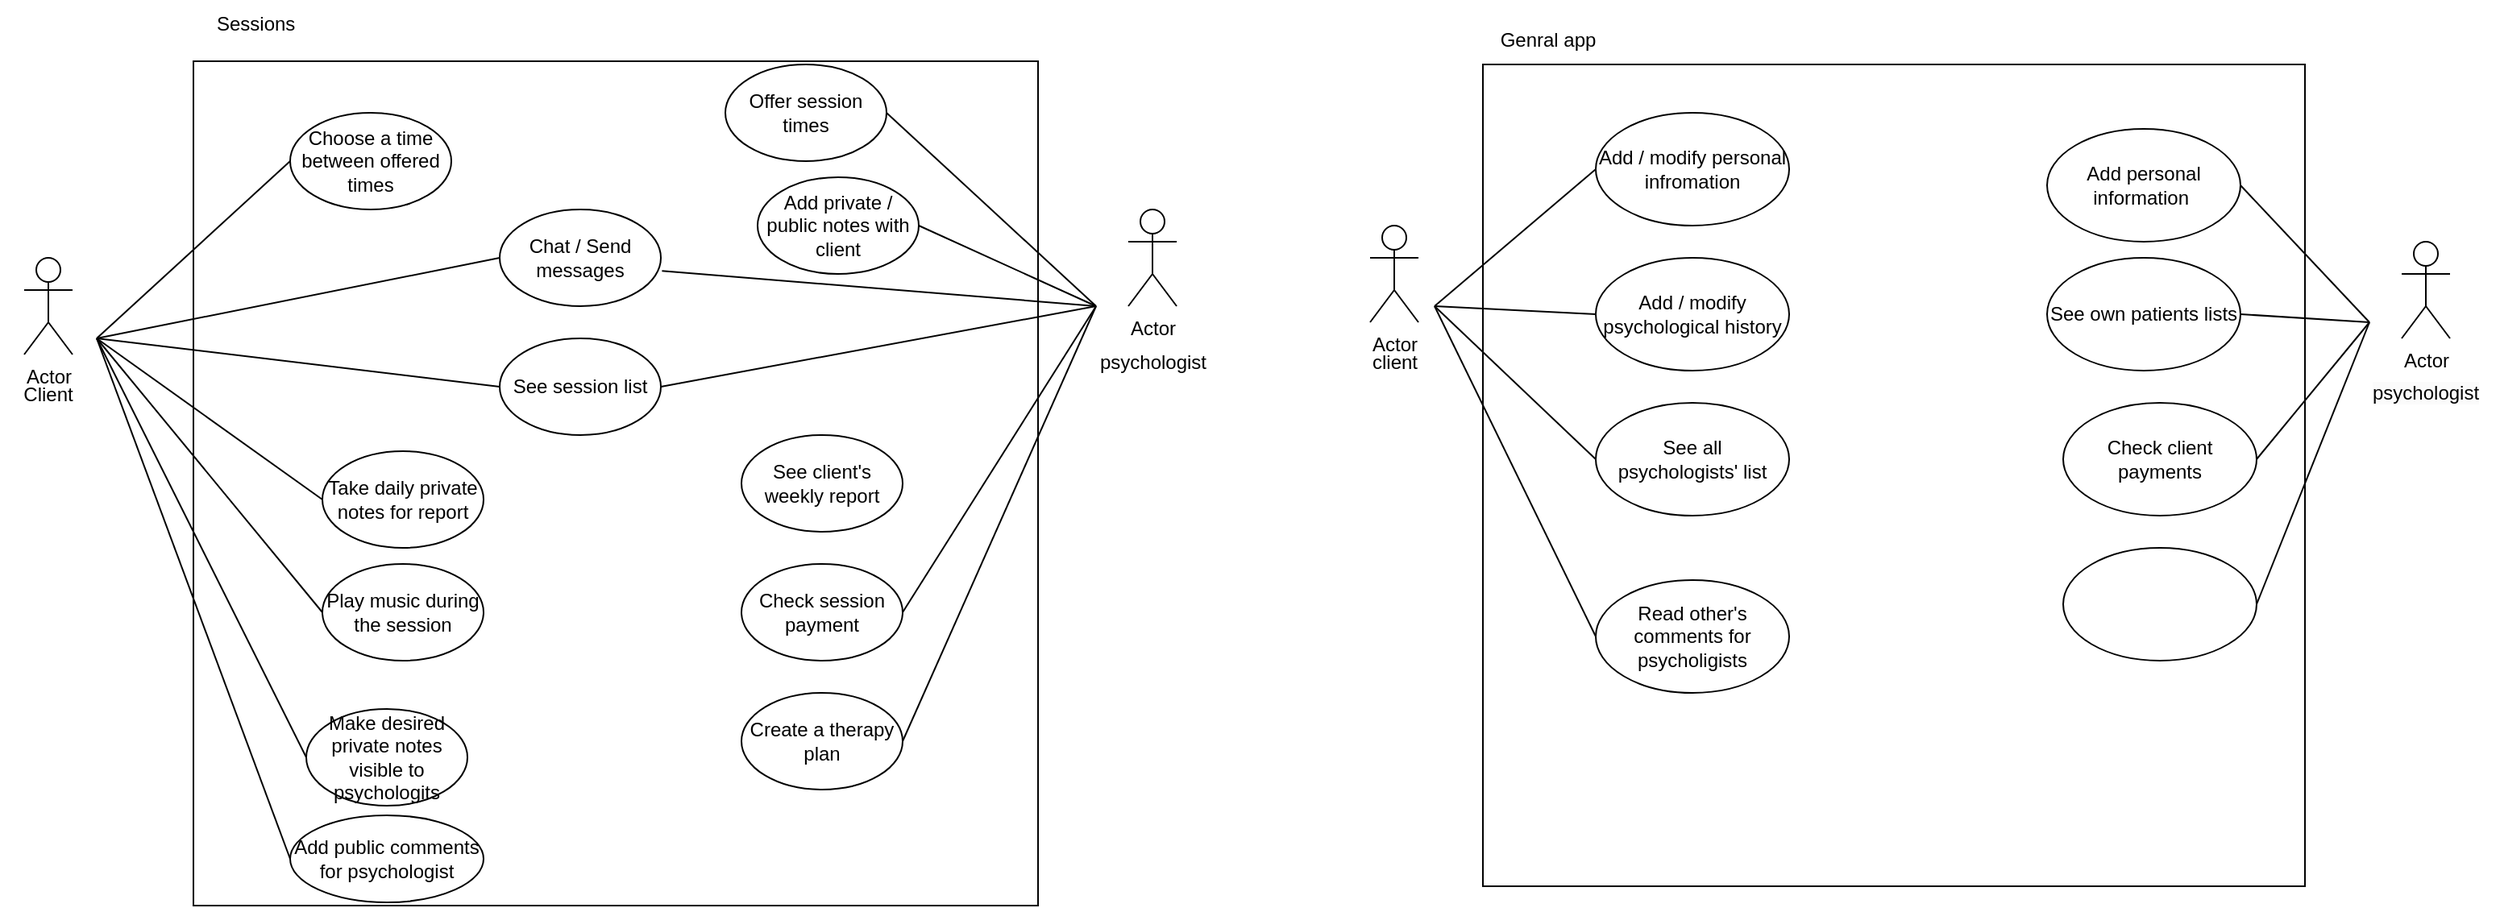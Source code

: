 <mxfile version="24.8.8">
  <diagram name="Page-1" id="b5b7bab2-c9e2-2cf4-8b2a-24fd1a2a6d21">
    <mxGraphModel dx="1122" dy="1921" grid="1" gridSize="10" guides="1" tooltips="1" connect="1" arrows="1" fold="1" page="1" pageScale="1" pageWidth="827" pageHeight="1169" background="none" math="0" shadow="0">
      <root>
        <mxCell id="0" />
        <mxCell id="1" parent="0" />
        <mxCell id="3qdfxk0Ov2vLYJv6HYns-1" value="Actor" style="shape=umlActor;verticalLabelPosition=bottom;verticalAlign=top;html=1;outlineConnect=0;" vertex="1" parent="1">
          <mxGeometry x="105" y="-1000" width="30" height="60" as="geometry" />
        </mxCell>
        <mxCell id="3qdfxk0Ov2vLYJv6HYns-5" value="&lt;span style=&quot;color: rgba(0, 0, 0, 0); font-family: monospace; font-size: 0px; text-align: start; text-wrap-mode: nowrap;&quot;&gt;%3CmxGraphModel%3E%3Croot%3E%3CmxCell%20id%3D%220%22%2F%3E%3CmxCell%20id%3D%221%22%20parent%3D%220%22%2F%3E%3CmxCell%20id%3D%222%22%20value%3D%22%22%20style%3D%22ellipse%3BwhiteSpace%3Dwrap%3Bhtml%3D1%3BfillColor%3Dnone%3B%22%20vertex%3D%221%22%20parent%3D%221%22%3E%3CmxGeometry%20x%3D%22270%22%20y%3D%22-810%22%20width%3D%22100%22%20height%3D%2260%22%20as%3D%22geometry%22%2F%3E%3C%2FmxCell%3E%3C%2Froot%3E%3C%2FmxGraphModel%3E&lt;/span&gt;" style="whiteSpace=wrap;html=1;aspect=fixed;fillColor=none;" vertex="1" parent="1">
          <mxGeometry x="210" y="-1122" width="524" height="524" as="geometry" />
        </mxCell>
        <mxCell id="3qdfxk0Ov2vLYJv6HYns-9" value="Client" style="text;html=1;align=center;verticalAlign=middle;whiteSpace=wrap;rounded=0;" vertex="1" parent="1">
          <mxGeometry x="90" y="-930" width="60" height="30" as="geometry" />
        </mxCell>
        <mxCell id="3qdfxk0Ov2vLYJv6HYns-10" value="Actor" style="shape=umlActor;verticalLabelPosition=bottom;verticalAlign=top;html=1;outlineConnect=0;" vertex="1" parent="1">
          <mxGeometry x="790" y="-1030" width="30" height="60" as="geometry" />
        </mxCell>
        <mxCell id="3qdfxk0Ov2vLYJv6HYns-12" value="psychologist" style="text;html=1;align=center;verticalAlign=middle;resizable=0;points=[];autosize=1;strokeColor=none;fillColor=none;" vertex="1" parent="1">
          <mxGeometry x="760" y="-950" width="90" height="30" as="geometry" />
        </mxCell>
        <mxCell id="3qdfxk0Ov2vLYJv6HYns-14" value="Sessions&amp;nbsp;" style="text;html=1;align=center;verticalAlign=middle;resizable=0;points=[];autosize=1;strokeColor=none;fillColor=none;" vertex="1" parent="1">
          <mxGeometry x="210" y="-1160" width="80" height="30" as="geometry" />
        </mxCell>
        <mxCell id="3qdfxk0Ov2vLYJv6HYns-16" value="Choose a time between offered times" style="ellipse;whiteSpace=wrap;html=1;fillColor=none;" vertex="1" parent="1">
          <mxGeometry x="270" y="-1090" width="100" height="60" as="geometry" />
        </mxCell>
        <mxCell id="3qdfxk0Ov2vLYJv6HYns-18" value="See session list" style="ellipse;whiteSpace=wrap;html=1;fillColor=none;" vertex="1" parent="1">
          <mxGeometry x="400" y="-950" width="100" height="60" as="geometry" />
        </mxCell>
        <mxCell id="3qdfxk0Ov2vLYJv6HYns-19" value="Play music during the session" style="ellipse;whiteSpace=wrap;html=1;fillColor=none;" vertex="1" parent="1">
          <mxGeometry x="290" y="-810" width="100" height="60" as="geometry" />
        </mxCell>
        <mxCell id="3qdfxk0Ov2vLYJv6HYns-20" value="Take daily private notes for report" style="ellipse;whiteSpace=wrap;html=1;fillColor=none;" vertex="1" parent="1">
          <mxGeometry x="290" y="-880" width="100" height="60" as="geometry" />
        </mxCell>
        <mxCell id="3qdfxk0Ov2vLYJv6HYns-21" value="Make desired private notes visible to psychologits" style="ellipse;whiteSpace=wrap;html=1;fillColor=none;" vertex="1" parent="1">
          <mxGeometry x="280" y="-720" width="100" height="60" as="geometry" />
        </mxCell>
        <mxCell id="3qdfxk0Ov2vLYJv6HYns-22" value="Chat / Send messages" style="ellipse;whiteSpace=wrap;html=1;fillColor=none;" vertex="1" parent="1">
          <mxGeometry x="400" y="-1030" width="100" height="60" as="geometry" />
        </mxCell>
        <mxCell id="3qdfxk0Ov2vLYJv6HYns-24" value="Add private / public notes with client" style="ellipse;whiteSpace=wrap;html=1;fillColor=none;" vertex="1" parent="1">
          <mxGeometry x="560" y="-1050" width="100" height="60" as="geometry" />
        </mxCell>
        <mxCell id="3qdfxk0Ov2vLYJv6HYns-25" value="See client&#39;s weekly report" style="ellipse;whiteSpace=wrap;html=1;fillColor=none;" vertex="1" parent="1">
          <mxGeometry x="550" y="-890" width="100" height="60" as="geometry" />
        </mxCell>
        <mxCell id="3qdfxk0Ov2vLYJv6HYns-26" value="Check session payment" style="ellipse;whiteSpace=wrap;html=1;fillColor=none;" vertex="1" parent="1">
          <mxGeometry x="550" y="-810" width="100" height="60" as="geometry" />
        </mxCell>
        <mxCell id="3qdfxk0Ov2vLYJv6HYns-27" value="Create a therapy plan" style="ellipse;whiteSpace=wrap;html=1;fillColor=none;" vertex="1" parent="1">
          <mxGeometry x="550" y="-730" width="100" height="60" as="geometry" />
        </mxCell>
        <mxCell id="3qdfxk0Ov2vLYJv6HYns-28" value="Offer session times" style="ellipse;whiteSpace=wrap;html=1;fillColor=none;" vertex="1" parent="1">
          <mxGeometry x="540" y="-1120" width="100" height="60" as="geometry" />
        </mxCell>
        <mxCell id="3qdfxk0Ov2vLYJv6HYns-29" value="" style="endArrow=none;html=1;rounded=0;entryX=0;entryY=0.5;entryDx=0;entryDy=0;" edge="1" parent="1" target="3qdfxk0Ov2vLYJv6HYns-16">
          <mxGeometry width="50" height="50" relative="1" as="geometry">
            <mxPoint x="150" y="-950" as="sourcePoint" />
            <mxPoint x="480" y="-900" as="targetPoint" />
          </mxGeometry>
        </mxCell>
        <mxCell id="3qdfxk0Ov2vLYJv6HYns-32" value="" style="endArrow=none;html=1;rounded=0;entryX=0;entryY=0.5;entryDx=0;entryDy=0;" edge="1" parent="1" target="3qdfxk0Ov2vLYJv6HYns-18">
          <mxGeometry width="50" height="50" relative="1" as="geometry">
            <mxPoint x="150" y="-950" as="sourcePoint" />
            <mxPoint x="280" y="-980" as="targetPoint" />
          </mxGeometry>
        </mxCell>
        <mxCell id="3qdfxk0Ov2vLYJv6HYns-33" value="" style="endArrow=none;html=1;rounded=0;entryX=0;entryY=0.5;entryDx=0;entryDy=0;" edge="1" parent="1" target="3qdfxk0Ov2vLYJv6HYns-19">
          <mxGeometry width="50" height="50" relative="1" as="geometry">
            <mxPoint x="150" y="-950" as="sourcePoint" />
            <mxPoint x="280" y="-910" as="targetPoint" />
          </mxGeometry>
        </mxCell>
        <mxCell id="3qdfxk0Ov2vLYJv6HYns-34" value="" style="endArrow=none;html=1;rounded=0;entryX=0;entryY=0.5;entryDx=0;entryDy=0;" edge="1" parent="1" target="3qdfxk0Ov2vLYJv6HYns-20">
          <mxGeometry width="50" height="50" relative="1" as="geometry">
            <mxPoint x="150" y="-950" as="sourcePoint" />
            <mxPoint x="270" y="-830" as="targetPoint" />
          </mxGeometry>
        </mxCell>
        <mxCell id="3qdfxk0Ov2vLYJv6HYns-35" value="" style="endArrow=none;html=1;rounded=0;entryX=0;entryY=0.5;entryDx=0;entryDy=0;" edge="1" parent="1" target="3qdfxk0Ov2vLYJv6HYns-21">
          <mxGeometry width="50" height="50" relative="1" as="geometry">
            <mxPoint x="150" y="-950" as="sourcePoint" />
            <mxPoint x="270" y="-700" as="targetPoint" />
          </mxGeometry>
        </mxCell>
        <mxCell id="3qdfxk0Ov2vLYJv6HYns-36" value="" style="endArrow=none;html=1;rounded=0;exitX=1;exitY=0.5;exitDx=0;exitDy=0;" edge="1" parent="1" source="3qdfxk0Ov2vLYJv6HYns-28">
          <mxGeometry width="50" height="50" relative="1" as="geometry">
            <mxPoint x="420" y="-880" as="sourcePoint" />
            <mxPoint x="770" y="-970" as="targetPoint" />
          </mxGeometry>
        </mxCell>
        <mxCell id="3qdfxk0Ov2vLYJv6HYns-38" value="" style="endArrow=none;html=1;rounded=0;exitX=1;exitY=0.5;exitDx=0;exitDy=0;" edge="1" parent="1" source="3qdfxk0Ov2vLYJv6HYns-24">
          <mxGeometry width="50" height="50" relative="1" as="geometry">
            <mxPoint x="650" y="-1000" as="sourcePoint" />
            <mxPoint x="770" y="-970" as="targetPoint" />
          </mxGeometry>
        </mxCell>
        <mxCell id="3qdfxk0Ov2vLYJv6HYns-40" value="" style="endArrow=none;html=1;rounded=0;exitX=1;exitY=0.5;exitDx=0;exitDy=0;" edge="1" parent="1" source="3qdfxk0Ov2vLYJv6HYns-26">
          <mxGeometry width="50" height="50" relative="1" as="geometry">
            <mxPoint x="660" y="-850" as="sourcePoint" />
            <mxPoint x="770" y="-970" as="targetPoint" />
          </mxGeometry>
        </mxCell>
        <mxCell id="3qdfxk0Ov2vLYJv6HYns-41" value="" style="endArrow=none;html=1;rounded=0;exitX=1;exitY=0.5;exitDx=0;exitDy=0;" edge="1" parent="1">
          <mxGeometry width="50" height="50" relative="1" as="geometry">
            <mxPoint x="650" y="-700" as="sourcePoint" />
            <mxPoint x="770" y="-970" as="targetPoint" />
          </mxGeometry>
        </mxCell>
        <mxCell id="3qdfxk0Ov2vLYJv6HYns-42" value="" style="endArrow=none;html=1;rounded=0;exitX=1.007;exitY=0.636;exitDx=0;exitDy=0;exitPerimeter=0;" edge="1" parent="1" source="3qdfxk0Ov2vLYJv6HYns-22">
          <mxGeometry width="50" height="50" relative="1" as="geometry">
            <mxPoint x="420" y="-880" as="sourcePoint" />
            <mxPoint x="770" y="-970" as="targetPoint" />
          </mxGeometry>
        </mxCell>
        <mxCell id="3qdfxk0Ov2vLYJv6HYns-43" value="" style="endArrow=none;html=1;rounded=0;exitX=0;exitY=0.5;exitDx=0;exitDy=0;" edge="1" parent="1" source="3qdfxk0Ov2vLYJv6HYns-22">
          <mxGeometry width="50" height="50" relative="1" as="geometry">
            <mxPoint x="510" y="-990" as="sourcePoint" />
            <mxPoint x="150" y="-950" as="targetPoint" />
          </mxGeometry>
        </mxCell>
        <mxCell id="3qdfxk0Ov2vLYJv6HYns-44" value="" style="endArrow=none;html=1;rounded=0;exitX=1;exitY=0.5;exitDx=0;exitDy=0;" edge="1" parent="1" source="3qdfxk0Ov2vLYJv6HYns-18">
          <mxGeometry width="50" height="50" relative="1" as="geometry">
            <mxPoint x="510" y="-990" as="sourcePoint" />
            <mxPoint x="770" y="-970" as="targetPoint" />
          </mxGeometry>
        </mxCell>
        <mxCell id="3qdfxk0Ov2vLYJv6HYns-49" value="&lt;span style=&quot;color: rgba(0, 0, 0, 0); font-family: monospace; font-size: 0px; text-align: start; text-wrap-mode: nowrap;&quot;&gt;%3CmxGraphModel%3E%3Croot%3E%3CmxCell%20id%3D%220%22%2F%3E%3CmxCell%20id%3D%221%22%20parent%3D%220%22%2F%3E%3CmxCell%20id%3D%222%22%20value%3D%22Add%20personal%20information%26amp%3Bnbsp%3B%22%20style%3D%22ellipse%3BwhiteSpace%3Dwrap%3Bhtml%3D1%3BfillColor%3Dnone%3B%22%20vertex%3D%221%22%20parent%3D%221%22%3E%3CmxGeometry%20x%3D%221360%22%20y%3D%22-1080%22%20width%3D%22120%22%20height%3D%2270%22%20as%3D%22geometry%22%2F%3E%3C%2FmxCell%3E%3C%2Froot%3E%3C%2FmxGraphModel%3E&lt;/span&gt;" style="whiteSpace=wrap;html=1;aspect=fixed;fillColor=none;" vertex="1" parent="1">
          <mxGeometry x="1010" y="-1120" width="510" height="510" as="geometry" />
        </mxCell>
        <mxCell id="3qdfxk0Ov2vLYJv6HYns-50" value="Actor" style="shape=umlActor;verticalLabelPosition=bottom;verticalAlign=top;html=1;outlineConnect=0;" vertex="1" parent="1">
          <mxGeometry x="940" y="-1020" width="30" height="60" as="geometry" />
        </mxCell>
        <mxCell id="3qdfxk0Ov2vLYJv6HYns-52" value="client" style="text;html=1;align=center;verticalAlign=middle;resizable=0;points=[];autosize=1;strokeColor=none;fillColor=none;" vertex="1" parent="1">
          <mxGeometry x="930" y="-950" width="50" height="30" as="geometry" />
        </mxCell>
        <mxCell id="3qdfxk0Ov2vLYJv6HYns-53" value="Actor" style="shape=umlActor;verticalLabelPosition=bottom;verticalAlign=top;html=1;outlineConnect=0;" vertex="1" parent="1">
          <mxGeometry x="1580" y="-1010" width="30" height="60" as="geometry" />
        </mxCell>
        <mxCell id="3qdfxk0Ov2vLYJv6HYns-54" value="&lt;span style=&quot;color: rgb(0, 0, 0); font-family: Helvetica; font-size: 12px; font-style: normal; font-variant-ligatures: normal; font-variant-caps: normal; font-weight: 400; letter-spacing: normal; orphans: 2; text-align: center; text-indent: 0px; text-transform: none; widows: 2; word-spacing: 0px; -webkit-text-stroke-width: 0px; white-space: nowrap; background-color: rgb(251, 251, 251); text-decoration-thickness: initial; text-decoration-style: initial; text-decoration-color: initial; display: inline !important; float: none;&quot;&gt;psychologist&lt;/span&gt;" style="text;whiteSpace=wrap;html=1;" vertex="1" parent="1">
          <mxGeometry x="1560" y="-930" width="80" height="40" as="geometry" />
        </mxCell>
        <mxCell id="3qdfxk0Ov2vLYJv6HYns-55" value="Genral app" style="text;html=1;align=center;verticalAlign=middle;resizable=0;points=[];autosize=1;strokeColor=none;fillColor=none;" vertex="1" parent="1">
          <mxGeometry x="1010" y="-1150" width="80" height="30" as="geometry" />
        </mxCell>
        <mxCell id="3qdfxk0Ov2vLYJv6HYns-56" value="Add / modify&amp;nbsp;personal infromation" style="ellipse;whiteSpace=wrap;html=1;fillColor=none;" vertex="1" parent="1">
          <mxGeometry x="1080" y="-1090" width="120" height="70" as="geometry" />
        </mxCell>
        <mxCell id="3qdfxk0Ov2vLYJv6HYns-57" value="Add / modify psychological history" style="ellipse;whiteSpace=wrap;html=1;fillColor=none;" vertex="1" parent="1">
          <mxGeometry x="1080" y="-1000" width="120" height="70" as="geometry" />
        </mxCell>
        <mxCell id="3qdfxk0Ov2vLYJv6HYns-59" value="See all&lt;div&gt;&amp;nbsp;psychologists&#39; list&amp;nbsp;&lt;/div&gt;" style="ellipse;whiteSpace=wrap;html=1;fillColor=none;" vertex="1" parent="1">
          <mxGeometry x="1080" y="-910" width="120" height="70" as="geometry" />
        </mxCell>
        <mxCell id="3qdfxk0Ov2vLYJv6HYns-60" value="Read other&#39;s comments for psycholigists" style="ellipse;whiteSpace=wrap;html=1;fillColor=none;" vertex="1" parent="1">
          <mxGeometry x="1080" y="-800" width="120" height="70" as="geometry" />
        </mxCell>
        <mxCell id="3qdfxk0Ov2vLYJv6HYns-61" value="Add public comments for psychologist" style="ellipse;whiteSpace=wrap;html=1;fillColor=none;" vertex="1" parent="1">
          <mxGeometry x="270" y="-654" width="120" height="54" as="geometry" />
        </mxCell>
        <mxCell id="3qdfxk0Ov2vLYJv6HYns-62" value="" style="endArrow=none;html=1;rounded=0;entryX=0;entryY=0.5;entryDx=0;entryDy=0;" edge="1" parent="1" target="3qdfxk0Ov2vLYJv6HYns-61">
          <mxGeometry width="50" height="50" relative="1" as="geometry">
            <mxPoint x="150" y="-950" as="sourcePoint" />
            <mxPoint x="630" y="-850" as="targetPoint" />
          </mxGeometry>
        </mxCell>
        <mxCell id="3qdfxk0Ov2vLYJv6HYns-63" value="Add personal information&amp;nbsp;" style="ellipse;whiteSpace=wrap;html=1;fillColor=none;" vertex="1" parent="1">
          <mxGeometry x="1360" y="-1080" width="120" height="70" as="geometry" />
        </mxCell>
        <mxCell id="3qdfxk0Ov2vLYJv6HYns-64" value="See own patients lists" style="ellipse;whiteSpace=wrap;html=1;fillColor=none;" vertex="1" parent="1">
          <mxGeometry x="1360" y="-1000" width="120" height="70" as="geometry" />
        </mxCell>
        <mxCell id="3qdfxk0Ov2vLYJv6HYns-65" value="Check client payments" style="ellipse;whiteSpace=wrap;html=1;fillColor=none;" vertex="1" parent="1">
          <mxGeometry x="1370" y="-910" width="120" height="70" as="geometry" />
        </mxCell>
        <mxCell id="3qdfxk0Ov2vLYJv6HYns-66" value="" style="ellipse;whiteSpace=wrap;html=1;fillColor=none;" vertex="1" parent="1">
          <mxGeometry x="1370" y="-820" width="120" height="70" as="geometry" />
        </mxCell>
        <mxCell id="3qdfxk0Ov2vLYJv6HYns-67" value="" style="endArrow=none;html=1;rounded=0;entryX=0;entryY=0.5;entryDx=0;entryDy=0;" edge="1" parent="1" target="3qdfxk0Ov2vLYJv6HYns-56">
          <mxGeometry width="50" height="50" relative="1" as="geometry">
            <mxPoint x="980" y="-970" as="sourcePoint" />
            <mxPoint x="1290" y="-910" as="targetPoint" />
          </mxGeometry>
        </mxCell>
        <mxCell id="3qdfxk0Ov2vLYJv6HYns-68" value="" style="endArrow=none;html=1;rounded=0;entryX=0;entryY=0.5;entryDx=0;entryDy=0;" edge="1" parent="1" target="3qdfxk0Ov2vLYJv6HYns-57">
          <mxGeometry width="50" height="50" relative="1" as="geometry">
            <mxPoint x="980" y="-970" as="sourcePoint" />
            <mxPoint x="1090" y="-1045" as="targetPoint" />
          </mxGeometry>
        </mxCell>
        <mxCell id="3qdfxk0Ov2vLYJv6HYns-69" value="" style="endArrow=none;html=1;rounded=0;entryX=0;entryY=0.5;entryDx=0;entryDy=0;" edge="1" parent="1" target="3qdfxk0Ov2vLYJv6HYns-59">
          <mxGeometry width="50" height="50" relative="1" as="geometry">
            <mxPoint x="980" y="-970" as="sourcePoint" />
            <mxPoint x="1090" y="-955" as="targetPoint" />
          </mxGeometry>
        </mxCell>
        <mxCell id="3qdfxk0Ov2vLYJv6HYns-70" value="" style="endArrow=none;html=1;rounded=0;entryX=0;entryY=0.5;entryDx=0;entryDy=0;" edge="1" parent="1" target="3qdfxk0Ov2vLYJv6HYns-60">
          <mxGeometry width="50" height="50" relative="1" as="geometry">
            <mxPoint x="980" y="-970" as="sourcePoint" />
            <mxPoint x="1080" y="-852.5" as="targetPoint" />
          </mxGeometry>
        </mxCell>
        <mxCell id="3qdfxk0Ov2vLYJv6HYns-71" value="" style="endArrow=none;html=1;rounded=0;exitX=1;exitY=0.5;exitDx=0;exitDy=0;" edge="1" parent="1" source="3qdfxk0Ov2vLYJv6HYns-63">
          <mxGeometry width="50" height="50" relative="1" as="geometry">
            <mxPoint x="1240" y="-810" as="sourcePoint" />
            <mxPoint x="1560" y="-960" as="targetPoint" />
          </mxGeometry>
        </mxCell>
        <mxCell id="3qdfxk0Ov2vLYJv6HYns-72" value="" style="endArrow=none;html=1;rounded=0;exitX=1;exitY=0.5;exitDx=0;exitDy=0;" edge="1" parent="1" source="3qdfxk0Ov2vLYJv6HYns-64">
          <mxGeometry width="50" height="50" relative="1" as="geometry">
            <mxPoint x="1490" y="-1035" as="sourcePoint" />
            <mxPoint x="1560" y="-960" as="targetPoint" />
          </mxGeometry>
        </mxCell>
        <mxCell id="3qdfxk0Ov2vLYJv6HYns-73" value="" style="endArrow=none;html=1;rounded=0;exitX=1;exitY=0.5;exitDx=0;exitDy=0;" edge="1" parent="1" source="3qdfxk0Ov2vLYJv6HYns-65">
          <mxGeometry width="50" height="50" relative="1" as="geometry">
            <mxPoint x="1490" y="-955" as="sourcePoint" />
            <mxPoint x="1560" y="-960" as="targetPoint" />
          </mxGeometry>
        </mxCell>
        <mxCell id="3qdfxk0Ov2vLYJv6HYns-74" value="" style="endArrow=none;html=1;rounded=0;exitX=1;exitY=0.5;exitDx=0;exitDy=0;" edge="1" parent="1" source="3qdfxk0Ov2vLYJv6HYns-66">
          <mxGeometry width="50" height="50" relative="1" as="geometry">
            <mxPoint x="1500" y="-865" as="sourcePoint" />
            <mxPoint x="1560" y="-960" as="targetPoint" />
          </mxGeometry>
        </mxCell>
      </root>
    </mxGraphModel>
  </diagram>
</mxfile>
